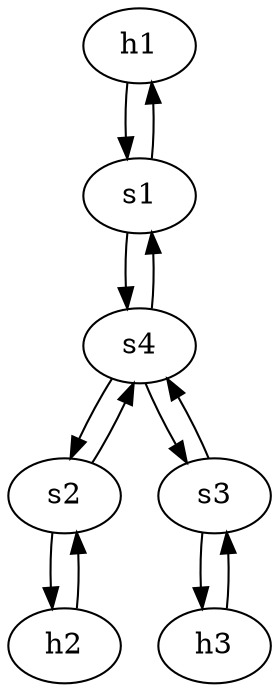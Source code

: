 digraph g1 {

h1[type=host,mac="00:00:00:00:00:01",ip="10.0.0.1"];
h2[type=host,mac="00:00:00:00:00:02",ip="10.0.0.2"];
h3[type=host,mac="00:00:00:00:00:03",ip="10.0.0.3"];

s1[type=switch, ip="11.0.0.1", id=1];
s2[type=switch, ip="11.0.0.2", id=2];
s3[type=switch, ip="11.0.0.3", id=3];
s4[type=switch, ip="11.0.0.4", id=4];

s1 -> h1 [src_port=1, dst_port=0, cost=1];
h1 -> s1 [src_port=0, dst_port=1, cost=1];

s2 -> h2 [src_port=1, dst_port=0, cost=1];
h2 -> s2 [src_port=0, dst_port=1, cost=1];

s3 -> h3 [src_port=1, dst_port=0, cost=1];
h3 -> s3 [src_port=0, dst_port=1, cost=1];

s1 -> s4 [src_port=2, dst_port=1, cost=1];
s4 -> s1 [src_port=1, dst_port=2, cost=1];

s2 -> s4 [src_port=2, dst_port=2, cost=1];
s4 -> s2 [src_port=2, dst_port=2, cost=1];

s3 -> s4 [src_port=2, dst_port=3, cost=1];
s4 -> s3 [src_port=3, dst_port=2, cost=1];
}
